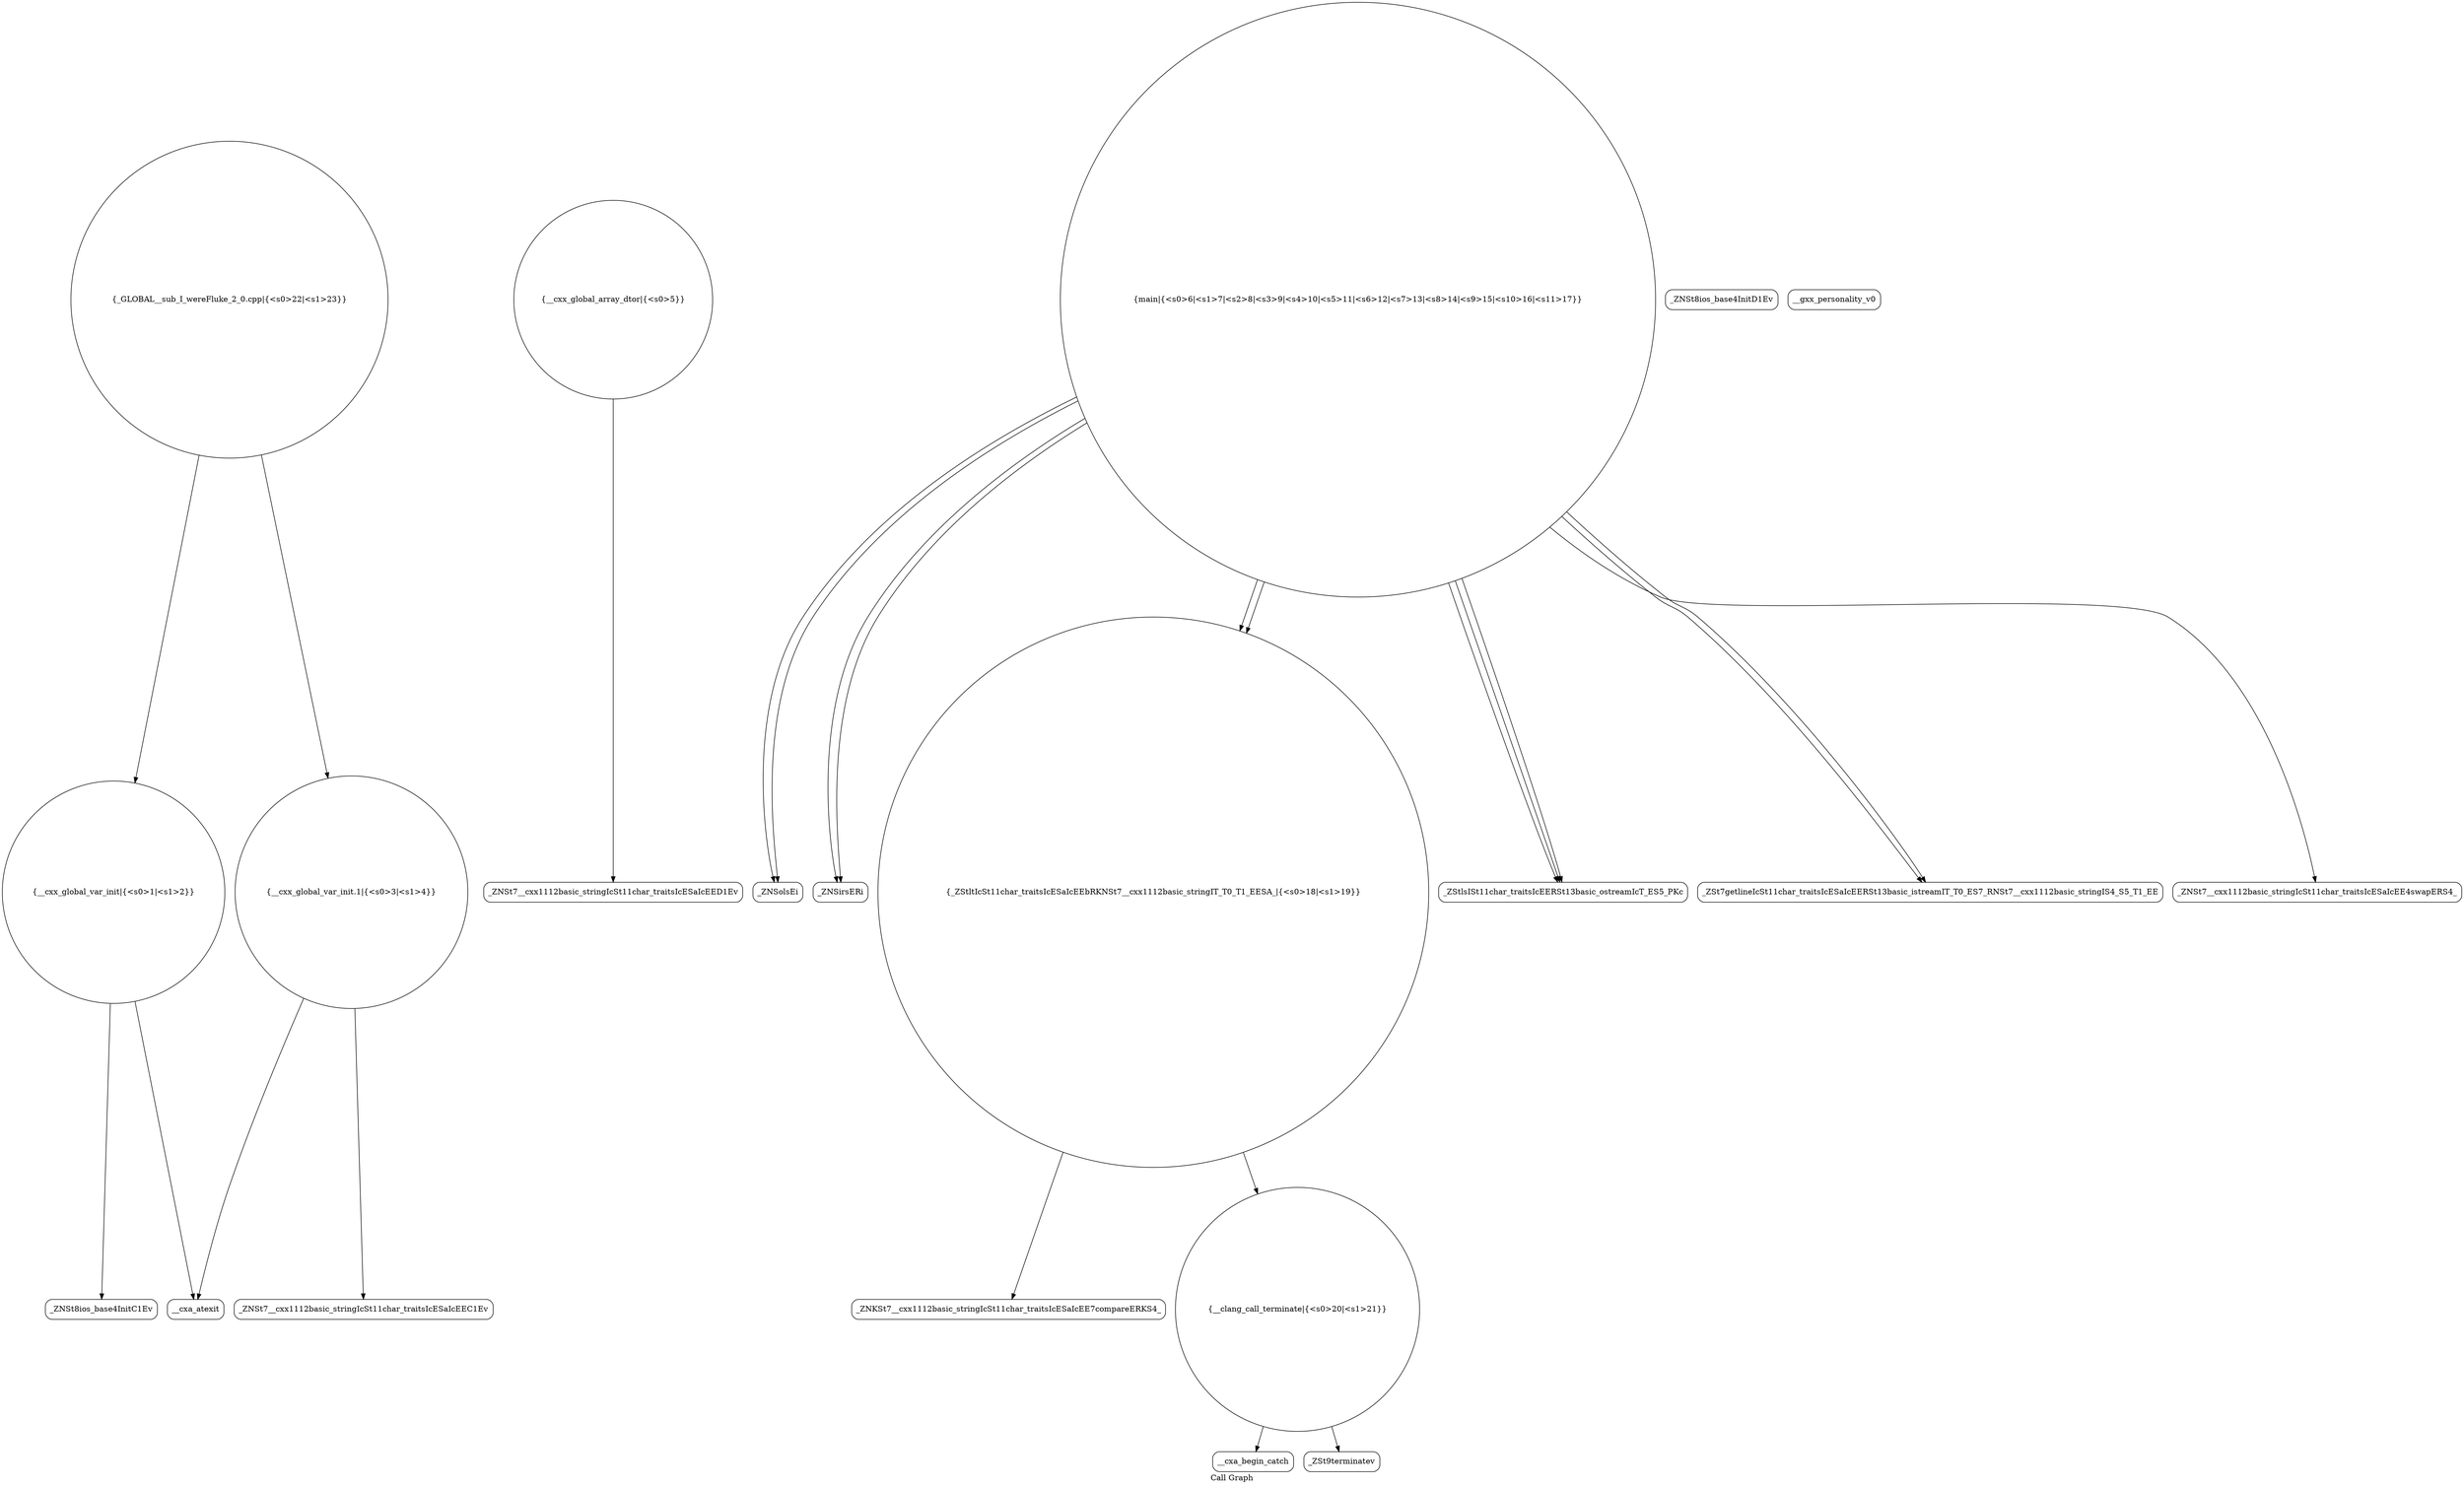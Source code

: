 digraph "Call Graph" {
	label="Call Graph";

	Node0x55ea7f8e34d0 [shape=record,shape=circle,label="{__cxx_global_var_init|{<s0>1|<s1>2}}"];
	Node0x55ea7f8e34d0:s0 -> Node0x55ea7f8e3550[color=black];
	Node0x55ea7f8e34d0:s1 -> Node0x55ea7f91e7d0[color=black];
	Node0x55ea7f91e9d0 [shape=record,shape=Mrecord,label="{_ZNSt7__cxx1112basic_stringIcSt11char_traitsIcESaIcEED1Ev}"];
	Node0x55ea7f91ed50 [shape=record,shape=Mrecord,label="{_ZNSolsEi}"];
	Node0x55ea7f91e750 [shape=record,shape=Mrecord,label="{_ZNSt8ios_base4InitD1Ev}"];
	Node0x55ea7f91ead0 [shape=record,shape=Mrecord,label="{_ZNSirsERi}"];
	Node0x55ea7f91ee50 [shape=record,shape=Mrecord,label="{__gxx_personality_v0}"];
	Node0x55ea7f91e850 [shape=record,shape=circle,label="{__cxx_global_var_init.1|{<s0>3|<s1>4}}"];
	Node0x55ea7f91e850:s0 -> Node0x55ea7f91e8d0[color=black];
	Node0x55ea7f91e850:s1 -> Node0x55ea7f91e7d0[color=black];
	Node0x55ea7f91ebd0 [shape=record,shape=circle,label="{_ZStltIcSt11char_traitsIcESaIcEEbRKNSt7__cxx1112basic_stringIT_T0_T1_EESA_|{<s0>18|<s1>19}}"];
	Node0x55ea7f91ebd0:s0 -> Node0x55ea7f91edd0[color=black];
	Node0x55ea7f91ebd0:s1 -> Node0x55ea7f91eed0[color=black];
	Node0x55ea7f91ef50 [shape=record,shape=Mrecord,label="{__cxa_begin_catch}"];
	Node0x55ea7f91e950 [shape=record,shape=circle,label="{__cxx_global_array_dtor|{<s0>5}}"];
	Node0x55ea7f91e950:s0 -> Node0x55ea7f91e9d0[color=black];
	Node0x55ea7f91ecd0 [shape=record,shape=Mrecord,label="{_ZStlsISt11char_traitsIcEERSt13basic_ostreamIcT_ES5_PKc}"];
	Node0x55ea7f91f050 [shape=record,shape=circle,label="{_GLOBAL__sub_I_wereFluke_2_0.cpp|{<s0>22|<s1>23}}"];
	Node0x55ea7f91f050:s0 -> Node0x55ea7f8e34d0[color=black];
	Node0x55ea7f91f050:s1 -> Node0x55ea7f91e850[color=black];
	Node0x55ea7f8e3550 [shape=record,shape=Mrecord,label="{_ZNSt8ios_base4InitC1Ev}"];
	Node0x55ea7f91ea50 [shape=record,shape=circle,label="{main|{<s0>6|<s1>7|<s2>8|<s3>9|<s4>10|<s5>11|<s6>12|<s7>13|<s8>14|<s9>15|<s10>16|<s11>17}}"];
	Node0x55ea7f91ea50:s0 -> Node0x55ea7f91ead0[color=black];
	Node0x55ea7f91ea50:s1 -> Node0x55ea7f91ead0[color=black];
	Node0x55ea7f91ea50:s2 -> Node0x55ea7f91eb50[color=black];
	Node0x55ea7f91ea50:s3 -> Node0x55ea7f91eb50[color=black];
	Node0x55ea7f91ea50:s4 -> Node0x55ea7f91ebd0[color=black];
	Node0x55ea7f91ea50:s5 -> Node0x55ea7f91ebd0[color=black];
	Node0x55ea7f91ea50:s6 -> Node0x55ea7f91ec50[color=black];
	Node0x55ea7f91ea50:s7 -> Node0x55ea7f91ecd0[color=black];
	Node0x55ea7f91ea50:s8 -> Node0x55ea7f91ed50[color=black];
	Node0x55ea7f91ea50:s9 -> Node0x55ea7f91ecd0[color=black];
	Node0x55ea7f91ea50:s10 -> Node0x55ea7f91ed50[color=black];
	Node0x55ea7f91ea50:s11 -> Node0x55ea7f91ecd0[color=black];
	Node0x55ea7f91edd0 [shape=record,shape=Mrecord,label="{_ZNKSt7__cxx1112basic_stringIcSt11char_traitsIcESaIcEE7compareERKS4_}"];
	Node0x55ea7f91e7d0 [shape=record,shape=Mrecord,label="{__cxa_atexit}"];
	Node0x55ea7f91eb50 [shape=record,shape=Mrecord,label="{_ZSt7getlineIcSt11char_traitsIcESaIcEERSt13basic_istreamIT_T0_ES7_RNSt7__cxx1112basic_stringIS4_S5_T1_EE}"];
	Node0x55ea7f91eed0 [shape=record,shape=circle,label="{__clang_call_terminate|{<s0>20|<s1>21}}"];
	Node0x55ea7f91eed0:s0 -> Node0x55ea7f91ef50[color=black];
	Node0x55ea7f91eed0:s1 -> Node0x55ea7f91efd0[color=black];
	Node0x55ea7f91e8d0 [shape=record,shape=Mrecord,label="{_ZNSt7__cxx1112basic_stringIcSt11char_traitsIcESaIcEEC1Ev}"];
	Node0x55ea7f91ec50 [shape=record,shape=Mrecord,label="{_ZNSt7__cxx1112basic_stringIcSt11char_traitsIcESaIcEE4swapERS4_}"];
	Node0x55ea7f91efd0 [shape=record,shape=Mrecord,label="{_ZSt9terminatev}"];
}
